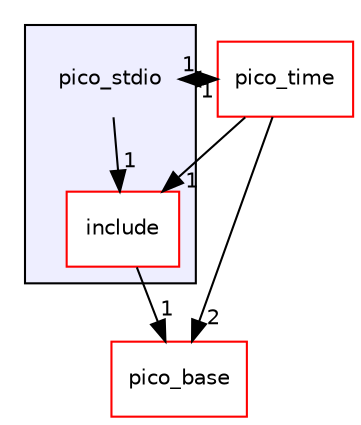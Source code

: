 digraph "pico_stdio" {
  compound=true
  node [ fontsize="10", fontname="Helvetica"];
  edge [ labelfontsize="10", labelfontname="Helvetica"];
  subgraph clusterdir_8ce2dea2c70b96bce3071180a232ce85 {
    graph [ bgcolor="#eeeeff", pencolor="black", label="" URL="dir_8ce2dea2c70b96bce3071180a232ce85.html"];
    dir_8ce2dea2c70b96bce3071180a232ce85 [shape=plaintext label="pico_stdio"];
    dir_1cc93ecbca319283da26424dfd3c0fa0 [shape=box label="include" color="red" fillcolor="white" style="filled" URL="dir_1cc93ecbca319283da26424dfd3c0fa0.html"];
  }
  dir_ee4ba4c32933fd9d1c9bce216e67756d [shape=box label="pico_base" fillcolor="white" style="filled" color="red" URL="dir_ee4ba4c32933fd9d1c9bce216e67756d.html"];
  dir_cc740ddf7ebf14a28f7e7a6178d204e2 [shape=box label="pico_time" fillcolor="white" style="filled" color="red" URL="dir_cc740ddf7ebf14a28f7e7a6178d204e2.html"];
  dir_cc740ddf7ebf14a28f7e7a6178d204e2->dir_ee4ba4c32933fd9d1c9bce216e67756d [headlabel="2", labeldistance=1.5 headhref="dir_000035_000007.html"];
  dir_cc740ddf7ebf14a28f7e7a6178d204e2->dir_8ce2dea2c70b96bce3071180a232ce85 [headlabel="1", labeldistance=1.5 headhref="dir_000035_000184.html"];
  dir_cc740ddf7ebf14a28f7e7a6178d204e2->dir_1cc93ecbca319283da26424dfd3c0fa0 [headlabel="1", labeldistance=1.5 headhref="dir_000035_000185.html"];
  dir_8ce2dea2c70b96bce3071180a232ce85->dir_cc740ddf7ebf14a28f7e7a6178d204e2 [headlabel="1", labeldistance=1.5 headhref="dir_000184_000035.html"];
  dir_8ce2dea2c70b96bce3071180a232ce85->dir_1cc93ecbca319283da26424dfd3c0fa0 [headlabel="1", labeldistance=1.5 headhref="dir_000184_000185.html"];
  dir_1cc93ecbca319283da26424dfd3c0fa0->dir_ee4ba4c32933fd9d1c9bce216e67756d [headlabel="1", labeldistance=1.5 headhref="dir_000185_000007.html"];
}
